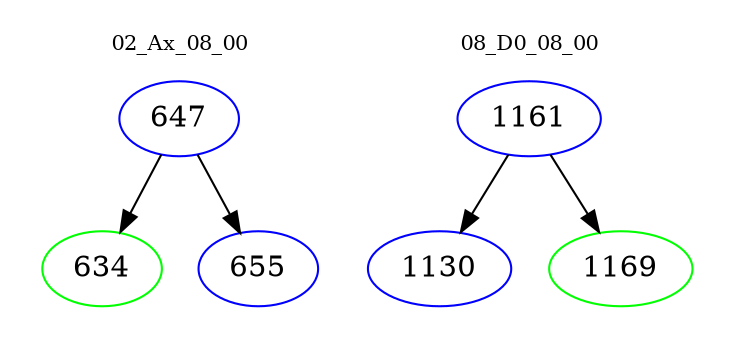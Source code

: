 digraph{
subgraph cluster_0 {
color = white
label = "02_Ax_08_00";
fontsize=10;
T0_647 [label="647", color="blue"]
T0_647 -> T0_634 [color="black"]
T0_634 [label="634", color="green"]
T0_647 -> T0_655 [color="black"]
T0_655 [label="655", color="blue"]
}
subgraph cluster_1 {
color = white
label = "08_D0_08_00";
fontsize=10;
T1_1161 [label="1161", color="blue"]
T1_1161 -> T1_1130 [color="black"]
T1_1130 [label="1130", color="blue"]
T1_1161 -> T1_1169 [color="black"]
T1_1169 [label="1169", color="green"]
}
}
